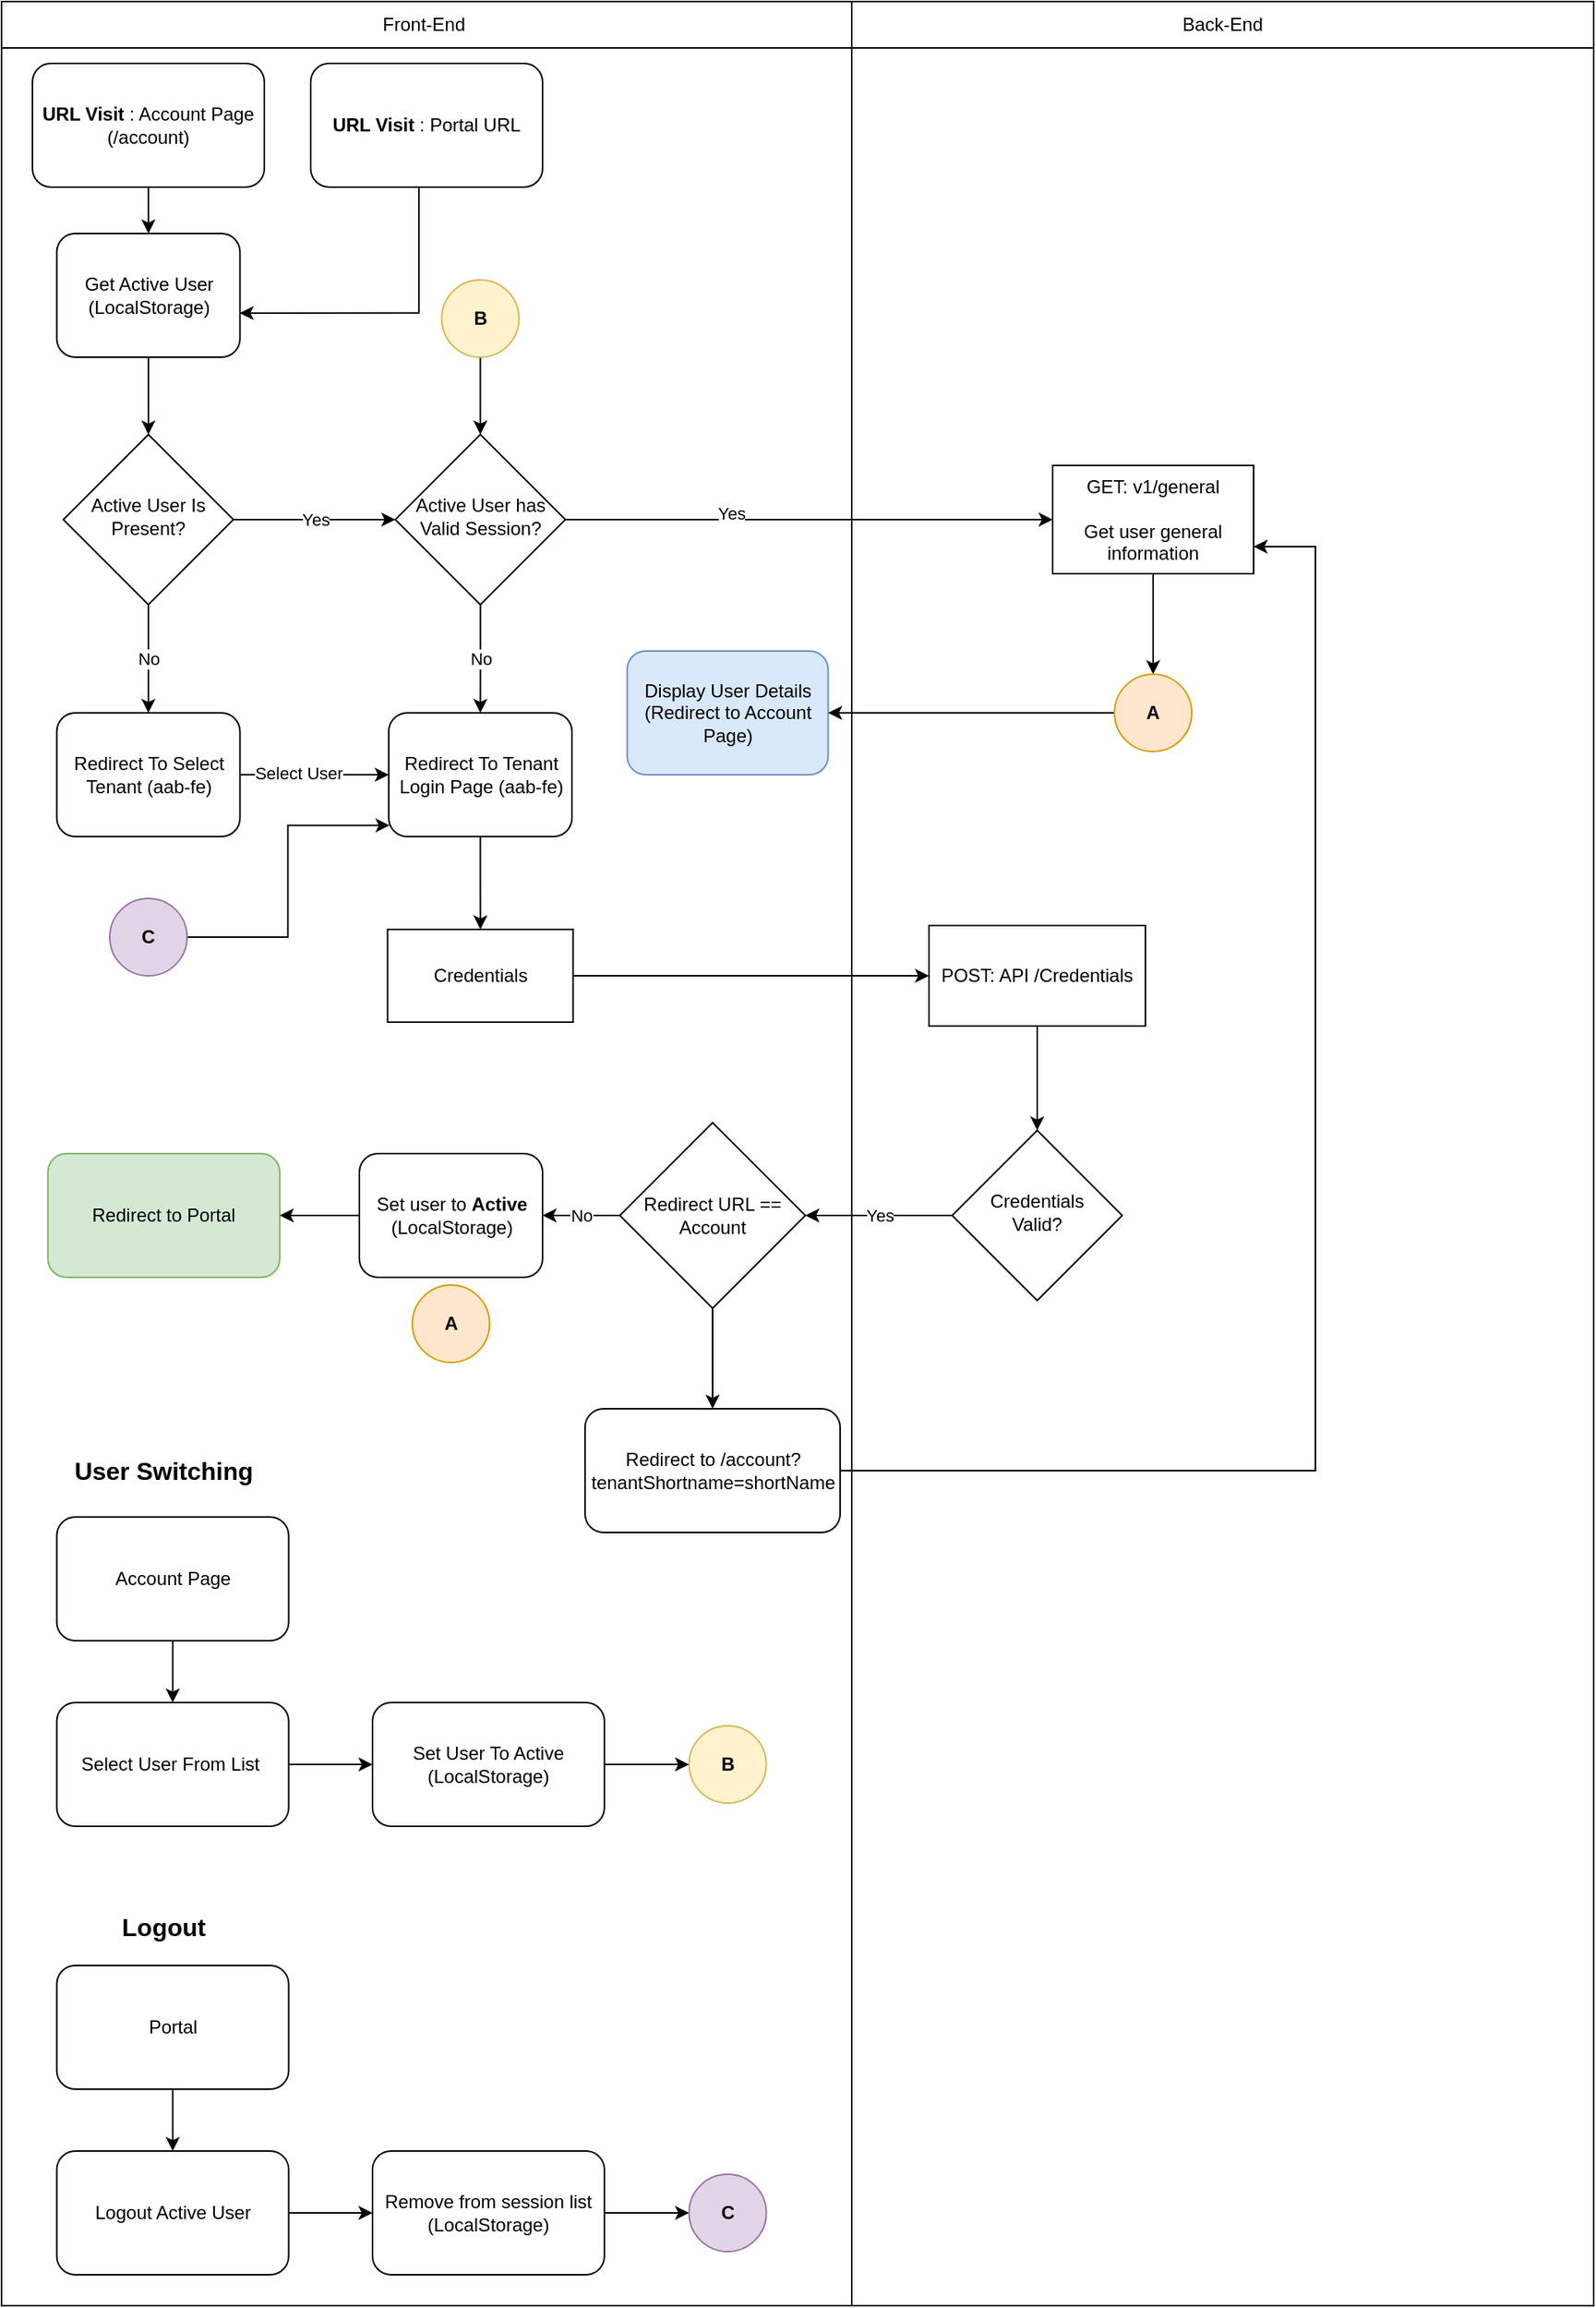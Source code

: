 <mxfile version="21.3.2" type="github">
  <diagram id="C5RBs43oDa-KdzZeNtuy" name="Grip Authentication">
    <mxGraphModel dx="1379" dy="788" grid="1" gridSize="10" guides="1" tooltips="1" connect="1" arrows="1" fold="1" page="1" pageScale="1" pageWidth="827" pageHeight="1169" math="0" shadow="0">
      <root>
        <mxCell id="WIyWlLk6GJQsqaUBKTNV-0" />
        <mxCell id="WIyWlLk6GJQsqaUBKTNV-1" parent="WIyWlLk6GJQsqaUBKTNV-0" />
        <mxCell id="4nh_Lwaum6bo0HaYq7jl-0" value="" style="rounded=0;whiteSpace=wrap;html=1;movable=0;resizable=0;rotatable=0;deletable=0;editable=0;locked=1;connectable=0;" vertex="1" parent="WIyWlLk6GJQsqaUBKTNV-1">
          <mxGeometry x="80" y="70" width="570" height="1480" as="geometry" />
        </mxCell>
        <mxCell id="4nh_Lwaum6bo0HaYq7jl-1" value="" style="rounded=0;whiteSpace=wrap;html=1;movable=0;resizable=0;rotatable=0;deletable=0;editable=0;locked=1;connectable=0;" vertex="1" parent="WIyWlLk6GJQsqaUBKTNV-1">
          <mxGeometry x="630" y="70" width="480" height="1480" as="geometry" />
        </mxCell>
        <mxCell id="4nh_Lwaum6bo0HaYq7jl-90" style="edgeStyle=orthogonalEdgeStyle;rounded=0;orthogonalLoop=1;jettySize=auto;html=1;entryX=0;entryY=0.5;entryDx=0;entryDy=0;" edge="1" parent="WIyWlLk6GJQsqaUBKTNV-1" source="4nh_Lwaum6bo0HaYq7jl-5" target="4nh_Lwaum6bo0HaYq7jl-20">
          <mxGeometry relative="1" as="geometry" />
        </mxCell>
        <mxCell id="4nh_Lwaum6bo0HaYq7jl-5" value="Credentials" style="rounded=3;whiteSpace=wrap;html=1;" vertex="1" parent="WIyWlLk6GJQsqaUBKTNV-1">
          <mxGeometry x="329.75" y="660" width="120" height="60" as="geometry" />
        </mxCell>
        <mxCell id="4nh_Lwaum6bo0HaYq7jl-6" value="Front-End&amp;nbsp;" style="rounded=0;whiteSpace=wrap;html=1;" vertex="1" parent="WIyWlLk6GJQsqaUBKTNV-1">
          <mxGeometry x="80" y="60" width="550" height="30" as="geometry" />
        </mxCell>
        <mxCell id="4nh_Lwaum6bo0HaYq7jl-7" value="Back-End" style="rounded=0;whiteSpace=wrap;html=1;movable=0;resizable=0;rotatable=0;deletable=0;editable=0;locked=1;connectable=0;" vertex="1" parent="WIyWlLk6GJQsqaUBKTNV-1">
          <mxGeometry x="630" y="60" width="480" height="30" as="geometry" />
        </mxCell>
        <mxCell id="4nh_Lwaum6bo0HaYq7jl-30" style="edgeStyle=orthogonalEdgeStyle;rounded=0;orthogonalLoop=1;jettySize=auto;html=1;exitX=0.5;exitY=1;exitDx=0;exitDy=0;" edge="1" parent="WIyWlLk6GJQsqaUBKTNV-1" source="4nh_Lwaum6bo0HaYq7jl-8" target="4nh_Lwaum6bo0HaYq7jl-48">
          <mxGeometry relative="1" as="geometry">
            <mxPoint x="220" y="210" as="targetPoint" />
          </mxGeometry>
        </mxCell>
        <mxCell id="4nh_Lwaum6bo0HaYq7jl-8" value="&lt;b&gt;URL Visit&lt;/b&gt; : Account Page&lt;br&gt;(/account)" style="rounded=1;whiteSpace=wrap;html=1;fontSize=12;glass=0;strokeWidth=1;shadow=0;" vertex="1" parent="WIyWlLk6GJQsqaUBKTNV-1">
          <mxGeometry x="100" y="100" width="150" height="80" as="geometry" />
        </mxCell>
        <mxCell id="4nh_Lwaum6bo0HaYq7jl-96" value="" style="edgeStyle=orthogonalEdgeStyle;rounded=0;orthogonalLoop=1;jettySize=auto;html=1;" edge="1" parent="WIyWlLk6GJQsqaUBKTNV-1" source="4nh_Lwaum6bo0HaYq7jl-20" target="4nh_Lwaum6bo0HaYq7jl-95">
          <mxGeometry relative="1" as="geometry" />
        </mxCell>
        <mxCell id="4nh_Lwaum6bo0HaYq7jl-20" value="POST: API /Credentials" style="rounded=0;whiteSpace=wrap;html=1;" vertex="1" parent="WIyWlLk6GJQsqaUBKTNV-1">
          <mxGeometry x="680" y="657.5" width="140" height="65" as="geometry" />
        </mxCell>
        <mxCell id="4nh_Lwaum6bo0HaYq7jl-129" value="" style="edgeStyle=orthogonalEdgeStyle;rounded=0;orthogonalLoop=1;jettySize=auto;html=1;" edge="1" parent="WIyWlLk6GJQsqaUBKTNV-1" source="4nh_Lwaum6bo0HaYq7jl-33" target="4nh_Lwaum6bo0HaYq7jl-39">
          <mxGeometry relative="1" as="geometry" />
        </mxCell>
        <mxCell id="4nh_Lwaum6bo0HaYq7jl-33" value="Account Page" style="rounded=1;whiteSpace=wrap;html=1;fontSize=12;glass=0;strokeWidth=1;shadow=0;" vertex="1" parent="WIyWlLk6GJQsqaUBKTNV-1">
          <mxGeometry x="115.75" y="1040" width="150" height="80" as="geometry" />
        </mxCell>
        <mxCell id="4nh_Lwaum6bo0HaYq7jl-132" value="" style="edgeStyle=orthogonalEdgeStyle;rounded=0;orthogonalLoop=1;jettySize=auto;html=1;" edge="1" parent="WIyWlLk6GJQsqaUBKTNV-1" source="4nh_Lwaum6bo0HaYq7jl-39" target="4nh_Lwaum6bo0HaYq7jl-131">
          <mxGeometry relative="1" as="geometry" />
        </mxCell>
        <mxCell id="4nh_Lwaum6bo0HaYq7jl-39" value="Select User From List&amp;nbsp;" style="rounded=1;whiteSpace=wrap;html=1;fontSize=12;glass=0;strokeWidth=1;shadow=0;" vertex="1" parent="WIyWlLk6GJQsqaUBKTNV-1">
          <mxGeometry x="115.75" y="1160" width="150" height="80" as="geometry" />
        </mxCell>
        <mxCell id="4nh_Lwaum6bo0HaYq7jl-70" value="" style="edgeStyle=orthogonalEdgeStyle;rounded=0;orthogonalLoop=1;jettySize=auto;html=1;" edge="1" parent="WIyWlLk6GJQsqaUBKTNV-1" source="4nh_Lwaum6bo0HaYq7jl-48" target="4nh_Lwaum6bo0HaYq7jl-67">
          <mxGeometry relative="1" as="geometry" />
        </mxCell>
        <mxCell id="4nh_Lwaum6bo0HaYq7jl-48" value="Get Active User&lt;br&gt;(LocalStorage)" style="rounded=1;whiteSpace=wrap;html=1;fontSize=12;glass=0;strokeWidth=1;shadow=0;" vertex="1" parent="WIyWlLk6GJQsqaUBKTNV-1">
          <mxGeometry x="115.75" y="210" width="118.5" height="80" as="geometry" />
        </mxCell>
        <mxCell id="4nh_Lwaum6bo0HaYq7jl-89" value="" style="edgeStyle=orthogonalEdgeStyle;rounded=0;orthogonalLoop=1;jettySize=auto;html=1;" edge="1" parent="WIyWlLk6GJQsqaUBKTNV-1" source="4nh_Lwaum6bo0HaYq7jl-53" target="4nh_Lwaum6bo0HaYq7jl-5">
          <mxGeometry relative="1" as="geometry" />
        </mxCell>
        <mxCell id="4nh_Lwaum6bo0HaYq7jl-53" value="Redirect To Tenant Login Page (aab-fe)&lt;br&gt;" style="rounded=1;whiteSpace=wrap;html=1;fontSize=12;glass=0;strokeWidth=1;shadow=0;" vertex="1" parent="WIyWlLk6GJQsqaUBKTNV-1">
          <mxGeometry x="330.5" y="520" width="118.5" height="80" as="geometry" />
        </mxCell>
        <mxCell id="4nh_Lwaum6bo0HaYq7jl-116" style="edgeStyle=orthogonalEdgeStyle;rounded=0;orthogonalLoop=1;jettySize=auto;html=1;entryX=0.5;entryY=0;entryDx=0;entryDy=0;" edge="1" parent="WIyWlLk6GJQsqaUBKTNV-1" source="4nh_Lwaum6bo0HaYq7jl-65" target="4nh_Lwaum6bo0HaYq7jl-114">
          <mxGeometry relative="1" as="geometry" />
        </mxCell>
        <mxCell id="4nh_Lwaum6bo0HaYq7jl-65" value="GET: v1/general&lt;br&gt;&lt;br&gt;Get user general information" style="rounded=3;whiteSpace=wrap;html=1;" vertex="1" parent="WIyWlLk6GJQsqaUBKTNV-1">
          <mxGeometry x="760" y="360" width="130" height="70" as="geometry" />
        </mxCell>
        <mxCell id="4nh_Lwaum6bo0HaYq7jl-71" value="Yes" style="edgeStyle=orthogonalEdgeStyle;rounded=0;orthogonalLoop=1;jettySize=auto;html=1;" edge="1" parent="WIyWlLk6GJQsqaUBKTNV-1" source="4nh_Lwaum6bo0HaYq7jl-67" target="4nh_Lwaum6bo0HaYq7jl-69">
          <mxGeometry relative="1" as="geometry" />
        </mxCell>
        <mxCell id="4nh_Lwaum6bo0HaYq7jl-83" value="No" style="edgeStyle=orthogonalEdgeStyle;rounded=0;orthogonalLoop=1;jettySize=auto;html=1;entryX=0.5;entryY=0;entryDx=0;entryDy=0;" edge="1" parent="WIyWlLk6GJQsqaUBKTNV-1" source="4nh_Lwaum6bo0HaYq7jl-67" target="4nh_Lwaum6bo0HaYq7jl-84">
          <mxGeometry relative="1" as="geometry">
            <mxPoint x="175" y="520" as="targetPoint" />
          </mxGeometry>
        </mxCell>
        <mxCell id="4nh_Lwaum6bo0HaYq7jl-67" value="Active User Is Present?" style="rhombus;whiteSpace=wrap;html=1;shadow=0;fontFamily=Helvetica;fontSize=12;align=center;strokeWidth=1;spacing=6;spacingTop=-4;" vertex="1" parent="WIyWlLk6GJQsqaUBKTNV-1">
          <mxGeometry x="120" y="340" width="110" height="110" as="geometry" />
        </mxCell>
        <mxCell id="4nh_Lwaum6bo0HaYq7jl-76" style="edgeStyle=orthogonalEdgeStyle;rounded=0;orthogonalLoop=1;jettySize=auto;html=1;entryX=0;entryY=0.5;entryDx=0;entryDy=0;" edge="1" parent="WIyWlLk6GJQsqaUBKTNV-1" source="4nh_Lwaum6bo0HaYq7jl-69" target="4nh_Lwaum6bo0HaYq7jl-65">
          <mxGeometry relative="1" as="geometry" />
        </mxCell>
        <mxCell id="4nh_Lwaum6bo0HaYq7jl-77" value="Yes" style="edgeLabel;html=1;align=center;verticalAlign=middle;resizable=0;points=[];" vertex="1" connectable="0" parent="4nh_Lwaum6bo0HaYq7jl-76">
          <mxGeometry x="-0.321" y="4" relative="1" as="geometry">
            <mxPoint as="offset" />
          </mxGeometry>
        </mxCell>
        <mxCell id="4nh_Lwaum6bo0HaYq7jl-80" value="No" style="edgeStyle=orthogonalEdgeStyle;rounded=0;orthogonalLoop=1;jettySize=auto;html=1;" edge="1" parent="WIyWlLk6GJQsqaUBKTNV-1" source="4nh_Lwaum6bo0HaYq7jl-69" target="4nh_Lwaum6bo0HaYq7jl-53">
          <mxGeometry relative="1" as="geometry" />
        </mxCell>
        <mxCell id="4nh_Lwaum6bo0HaYq7jl-69" value="Active User has Valid Session?" style="rhombus;whiteSpace=wrap;html=1;shadow=0;fontFamily=Helvetica;fontSize=12;align=center;strokeWidth=1;spacing=6;spacingTop=-4;" vertex="1" parent="WIyWlLk6GJQsqaUBKTNV-1">
          <mxGeometry x="334.75" y="340" width="110" height="110" as="geometry" />
        </mxCell>
        <mxCell id="4nh_Lwaum6bo0HaYq7jl-72" value="Display User Details (Redirect to Account Page)" style="rounded=1;whiteSpace=wrap;html=1;fontSize=12;glass=0;strokeWidth=1;shadow=0;fillColor=#dae8fc;strokeColor=#6c8ebf;" vertex="1" parent="WIyWlLk6GJQsqaUBKTNV-1">
          <mxGeometry x="484.75" y="480" width="130" height="80" as="geometry" />
        </mxCell>
        <mxCell id="4nh_Lwaum6bo0HaYq7jl-87" value="" style="edgeStyle=orthogonalEdgeStyle;rounded=0;orthogonalLoop=1;jettySize=auto;html=1;" edge="1" parent="WIyWlLk6GJQsqaUBKTNV-1" source="4nh_Lwaum6bo0HaYq7jl-84" target="4nh_Lwaum6bo0HaYq7jl-53">
          <mxGeometry relative="1" as="geometry" />
        </mxCell>
        <mxCell id="4nh_Lwaum6bo0HaYq7jl-88" value="Select User" style="edgeLabel;html=1;align=center;verticalAlign=middle;resizable=0;points=[];" vertex="1" connectable="0" parent="4nh_Lwaum6bo0HaYq7jl-87">
          <mxGeometry x="-0.236" y="1" relative="1" as="geometry">
            <mxPoint as="offset" />
          </mxGeometry>
        </mxCell>
        <mxCell id="4nh_Lwaum6bo0HaYq7jl-84" value="Redirect To Select Tenant (aab-fe)" style="rounded=1;whiteSpace=wrap;html=1;fontSize=12;glass=0;strokeWidth=1;shadow=0;" vertex="1" parent="WIyWlLk6GJQsqaUBKTNV-1">
          <mxGeometry x="115.75" y="520" width="118.5" height="80" as="geometry" />
        </mxCell>
        <mxCell id="4nh_Lwaum6bo0HaYq7jl-93" style="edgeStyle=orthogonalEdgeStyle;rounded=0;orthogonalLoop=1;jettySize=auto;html=1;entryX=0.998;entryY=0.643;entryDx=0;entryDy=0;entryPerimeter=0;" edge="1" parent="WIyWlLk6GJQsqaUBKTNV-1" source="4nh_Lwaum6bo0HaYq7jl-91" target="4nh_Lwaum6bo0HaYq7jl-48">
          <mxGeometry relative="1" as="geometry">
            <Array as="points">
              <mxPoint x="350" y="261" />
            </Array>
          </mxGeometry>
        </mxCell>
        <mxCell id="4nh_Lwaum6bo0HaYq7jl-91" value="&lt;b&gt;URL Visit&lt;/b&gt; : Portal URL&lt;br&gt;" style="rounded=1;whiteSpace=wrap;html=1;fontSize=12;glass=0;strokeWidth=1;shadow=0;" vertex="1" parent="WIyWlLk6GJQsqaUBKTNV-1">
          <mxGeometry x="280" y="100" width="150" height="80" as="geometry" />
        </mxCell>
        <mxCell id="4nh_Lwaum6bo0HaYq7jl-99" value="Yes" style="edgeStyle=orthogonalEdgeStyle;rounded=0;orthogonalLoop=1;jettySize=auto;html=1;entryX=1;entryY=0.5;entryDx=0;entryDy=0;" edge="1" parent="WIyWlLk6GJQsqaUBKTNV-1" source="4nh_Lwaum6bo0HaYq7jl-95" target="4nh_Lwaum6bo0HaYq7jl-100">
          <mxGeometry relative="1" as="geometry">
            <mxPoint x="594.75" y="845" as="targetPoint" />
          </mxGeometry>
        </mxCell>
        <mxCell id="4nh_Lwaum6bo0HaYq7jl-95" value="Credentials&lt;br&gt;Valid?" style="rhombus;whiteSpace=wrap;html=1;shadow=0;fontFamily=Helvetica;fontSize=12;align=center;strokeWidth=1;spacing=6;spacingTop=-4;" vertex="1" parent="WIyWlLk6GJQsqaUBKTNV-1">
          <mxGeometry x="695" y="790" width="110" height="110" as="geometry" />
        </mxCell>
        <mxCell id="4nh_Lwaum6bo0HaYq7jl-108" value="No" style="edgeStyle=orthogonalEdgeStyle;rounded=0;orthogonalLoop=1;jettySize=auto;html=1;" edge="1" parent="WIyWlLk6GJQsqaUBKTNV-1" source="4nh_Lwaum6bo0HaYq7jl-100" target="4nh_Lwaum6bo0HaYq7jl-107">
          <mxGeometry relative="1" as="geometry" />
        </mxCell>
        <mxCell id="4nh_Lwaum6bo0HaYq7jl-122" value="" style="edgeStyle=orthogonalEdgeStyle;rounded=0;orthogonalLoop=1;jettySize=auto;html=1;" edge="1" parent="WIyWlLk6GJQsqaUBKTNV-1" source="4nh_Lwaum6bo0HaYq7jl-100" target="4nh_Lwaum6bo0HaYq7jl-118">
          <mxGeometry relative="1" as="geometry" />
        </mxCell>
        <mxCell id="4nh_Lwaum6bo0HaYq7jl-100" value="Redirect URL == Account" style="rhombus;whiteSpace=wrap;html=1;" vertex="1" parent="WIyWlLk6GJQsqaUBKTNV-1">
          <mxGeometry x="480" y="785" width="120" height="120" as="geometry" />
        </mxCell>
        <mxCell id="4nh_Lwaum6bo0HaYq7jl-102" value="Redirect to Portal" style="rounded=1;whiteSpace=wrap;html=1;fontSize=12;glass=0;strokeWidth=1;shadow=0;fillColor=#d5e8d4;strokeColor=#82b366;" vertex="1" parent="WIyWlLk6GJQsqaUBKTNV-1">
          <mxGeometry x="110" y="805" width="150" height="80" as="geometry" />
        </mxCell>
        <mxCell id="4nh_Lwaum6bo0HaYq7jl-109" value="" style="edgeStyle=orthogonalEdgeStyle;rounded=0;orthogonalLoop=1;jettySize=auto;html=1;" edge="1" parent="WIyWlLk6GJQsqaUBKTNV-1" source="4nh_Lwaum6bo0HaYq7jl-107" target="4nh_Lwaum6bo0HaYq7jl-102">
          <mxGeometry relative="1" as="geometry" />
        </mxCell>
        <mxCell id="4nh_Lwaum6bo0HaYq7jl-107" value="Set user to &lt;b&gt;Active&lt;br&gt;&lt;/b&gt;(LocalStorage)&lt;b&gt;&lt;br&gt;&lt;/b&gt;" style="rounded=1;whiteSpace=wrap;html=1;fontSize=12;glass=0;strokeWidth=1;shadow=0;" vertex="1" parent="WIyWlLk6GJQsqaUBKTNV-1">
          <mxGeometry x="311.5" y="805" width="118.5" height="80" as="geometry" />
        </mxCell>
        <mxCell id="4nh_Lwaum6bo0HaYq7jl-112" value="&lt;b&gt;A&lt;/b&gt;" style="ellipse;whiteSpace=wrap;html=1;aspect=fixed;fillColor=#ffe6cc;strokeColor=#d79b00;" vertex="1" parent="WIyWlLk6GJQsqaUBKTNV-1">
          <mxGeometry x="345.75" y="890" width="50" height="50" as="geometry" />
        </mxCell>
        <mxCell id="4nh_Lwaum6bo0HaYq7jl-117" style="edgeStyle=orthogonalEdgeStyle;rounded=0;orthogonalLoop=1;jettySize=auto;html=1;" edge="1" parent="WIyWlLk6GJQsqaUBKTNV-1" source="4nh_Lwaum6bo0HaYq7jl-114" target="4nh_Lwaum6bo0HaYq7jl-72">
          <mxGeometry relative="1" as="geometry" />
        </mxCell>
        <mxCell id="4nh_Lwaum6bo0HaYq7jl-114" value="&lt;b&gt;A&lt;/b&gt;" style="ellipse;whiteSpace=wrap;html=1;aspect=fixed;fillColor=#ffe6cc;strokeColor=#d79b00;" vertex="1" parent="WIyWlLk6GJQsqaUBKTNV-1">
          <mxGeometry x="800" y="495" width="50" height="50" as="geometry" />
        </mxCell>
        <mxCell id="4nh_Lwaum6bo0HaYq7jl-123" style="edgeStyle=orthogonalEdgeStyle;rounded=0;orthogonalLoop=1;jettySize=auto;html=1;entryX=1;entryY=0.75;entryDx=0;entryDy=0;" edge="1" parent="WIyWlLk6GJQsqaUBKTNV-1" source="4nh_Lwaum6bo0HaYq7jl-118" target="4nh_Lwaum6bo0HaYq7jl-65">
          <mxGeometry relative="1" as="geometry">
            <Array as="points">
              <mxPoint x="930" y="1010" />
              <mxPoint x="930" y="413" />
            </Array>
          </mxGeometry>
        </mxCell>
        <mxCell id="4nh_Lwaum6bo0HaYq7jl-118" value="Redirect to /account?tenantShortname=shortName" style="rounded=1;whiteSpace=wrap;html=1;fontSize=12;glass=0;strokeWidth=1;shadow=0;" vertex="1" parent="WIyWlLk6GJQsqaUBKTNV-1">
          <mxGeometry x="457.5" y="970" width="165" height="80" as="geometry" />
        </mxCell>
        <mxCell id="4nh_Lwaum6bo0HaYq7jl-125" style="edgeStyle=orthogonalEdgeStyle;rounded=0;orthogonalLoop=1;jettySize=auto;html=1;entryX=0.5;entryY=0;entryDx=0;entryDy=0;" edge="1" parent="WIyWlLk6GJQsqaUBKTNV-1" source="4nh_Lwaum6bo0HaYq7jl-124" target="4nh_Lwaum6bo0HaYq7jl-69">
          <mxGeometry relative="1" as="geometry" />
        </mxCell>
        <mxCell id="4nh_Lwaum6bo0HaYq7jl-124" value="&lt;b&gt;B&lt;/b&gt;" style="ellipse;whiteSpace=wrap;html=1;aspect=fixed;fillColor=#fff2cc;strokeColor=#d6b656;" vertex="1" parent="WIyWlLk6GJQsqaUBKTNV-1">
          <mxGeometry x="364.75" y="240" width="50" height="50" as="geometry" />
        </mxCell>
        <mxCell id="4nh_Lwaum6bo0HaYq7jl-127" value="&lt;b&gt;B&lt;/b&gt;" style="ellipse;whiteSpace=wrap;html=1;aspect=fixed;fillColor=#fff2cc;strokeColor=#d6b656;" vertex="1" parent="WIyWlLk6GJQsqaUBKTNV-1">
          <mxGeometry x="524.75" y="1175" width="50" height="50" as="geometry" />
        </mxCell>
        <mxCell id="4nh_Lwaum6bo0HaYq7jl-130" value="&lt;b&gt;&lt;font style=&quot;font-size: 16px;&quot;&gt;User Switching&lt;/font&gt;&lt;/b&gt;" style="text;html=1;strokeColor=none;fillColor=none;align=center;verticalAlign=middle;whiteSpace=wrap;rounded=0;" vertex="1" parent="WIyWlLk6GJQsqaUBKTNV-1">
          <mxGeometry x="110" y="995" width="150" height="30" as="geometry" />
        </mxCell>
        <mxCell id="4nh_Lwaum6bo0HaYq7jl-133" value="" style="edgeStyle=orthogonalEdgeStyle;rounded=0;orthogonalLoop=1;jettySize=auto;html=1;" edge="1" parent="WIyWlLk6GJQsqaUBKTNV-1" source="4nh_Lwaum6bo0HaYq7jl-131" target="4nh_Lwaum6bo0HaYq7jl-127">
          <mxGeometry relative="1" as="geometry" />
        </mxCell>
        <mxCell id="4nh_Lwaum6bo0HaYq7jl-131" value="Set User To Active&lt;br&gt;(LocalStorage)" style="rounded=1;whiteSpace=wrap;html=1;fontSize=12;glass=0;strokeWidth=1;shadow=0;" vertex="1" parent="WIyWlLk6GJQsqaUBKTNV-1">
          <mxGeometry x="320" y="1160" width="150" height="80" as="geometry" />
        </mxCell>
        <mxCell id="4nh_Lwaum6bo0HaYq7jl-134" value="&lt;b&gt;&lt;font style=&quot;font-size: 16px;&quot;&gt;Logout&lt;/font&gt;&lt;/b&gt;" style="text;html=1;strokeColor=none;fillColor=none;align=center;verticalAlign=middle;whiteSpace=wrap;rounded=0;" vertex="1" parent="WIyWlLk6GJQsqaUBKTNV-1">
          <mxGeometry x="110" y="1290" width="150" height="30" as="geometry" />
        </mxCell>
        <mxCell id="4nh_Lwaum6bo0HaYq7jl-139" value="" style="edgeStyle=orthogonalEdgeStyle;rounded=0;orthogonalLoop=1;jettySize=auto;html=1;" edge="1" parent="WIyWlLk6GJQsqaUBKTNV-1" source="4nh_Lwaum6bo0HaYq7jl-135" target="4nh_Lwaum6bo0HaYq7jl-136">
          <mxGeometry relative="1" as="geometry" />
        </mxCell>
        <mxCell id="4nh_Lwaum6bo0HaYq7jl-135" value="Portal" style="rounded=1;whiteSpace=wrap;html=1;fontSize=12;glass=0;strokeWidth=1;shadow=0;" vertex="1" parent="WIyWlLk6GJQsqaUBKTNV-1">
          <mxGeometry x="115.75" y="1330" width="150" height="80" as="geometry" />
        </mxCell>
        <mxCell id="4nh_Lwaum6bo0HaYq7jl-140" value="" style="edgeStyle=orthogonalEdgeStyle;rounded=0;orthogonalLoop=1;jettySize=auto;html=1;" edge="1" parent="WIyWlLk6GJQsqaUBKTNV-1" source="4nh_Lwaum6bo0HaYq7jl-136" target="4nh_Lwaum6bo0HaYq7jl-137">
          <mxGeometry relative="1" as="geometry" />
        </mxCell>
        <mxCell id="4nh_Lwaum6bo0HaYq7jl-136" value="Logout Active User" style="rounded=1;whiteSpace=wrap;html=1;fontSize=12;glass=0;strokeWidth=1;shadow=0;" vertex="1" parent="WIyWlLk6GJQsqaUBKTNV-1">
          <mxGeometry x="115.75" y="1450" width="150" height="80" as="geometry" />
        </mxCell>
        <mxCell id="4nh_Lwaum6bo0HaYq7jl-141" value="" style="edgeStyle=orthogonalEdgeStyle;rounded=0;orthogonalLoop=1;jettySize=auto;html=1;" edge="1" parent="WIyWlLk6GJQsqaUBKTNV-1" source="4nh_Lwaum6bo0HaYq7jl-137" target="4nh_Lwaum6bo0HaYq7jl-138">
          <mxGeometry relative="1" as="geometry" />
        </mxCell>
        <mxCell id="4nh_Lwaum6bo0HaYq7jl-137" value="Remove from session list&lt;br&gt;(LocalStorage)" style="rounded=1;whiteSpace=wrap;html=1;fontSize=12;glass=0;strokeWidth=1;shadow=0;" vertex="1" parent="WIyWlLk6GJQsqaUBKTNV-1">
          <mxGeometry x="320" y="1450" width="150" height="80" as="geometry" />
        </mxCell>
        <mxCell id="4nh_Lwaum6bo0HaYq7jl-138" value="&lt;b&gt;C&lt;/b&gt;" style="ellipse;whiteSpace=wrap;html=1;aspect=fixed;fillColor=#e1d5e7;strokeColor=#9673a6;" vertex="1" parent="WIyWlLk6GJQsqaUBKTNV-1">
          <mxGeometry x="524.75" y="1465" width="50" height="50" as="geometry" />
        </mxCell>
        <mxCell id="4nh_Lwaum6bo0HaYq7jl-143" style="edgeStyle=orthogonalEdgeStyle;rounded=0;orthogonalLoop=1;jettySize=auto;html=1;entryX=0.004;entryY=0.91;entryDx=0;entryDy=0;entryPerimeter=0;" edge="1" parent="WIyWlLk6GJQsqaUBKTNV-1" source="4nh_Lwaum6bo0HaYq7jl-142" target="4nh_Lwaum6bo0HaYq7jl-53">
          <mxGeometry relative="1" as="geometry" />
        </mxCell>
        <mxCell id="4nh_Lwaum6bo0HaYq7jl-142" value="&lt;b&gt;C&lt;/b&gt;" style="ellipse;whiteSpace=wrap;html=1;aspect=fixed;fillColor=#e1d5e7;strokeColor=#9673a6;" vertex="1" parent="WIyWlLk6GJQsqaUBKTNV-1">
          <mxGeometry x="150" y="640" width="50" height="50" as="geometry" />
        </mxCell>
      </root>
    </mxGraphModel>
  </diagram>
</mxfile>
